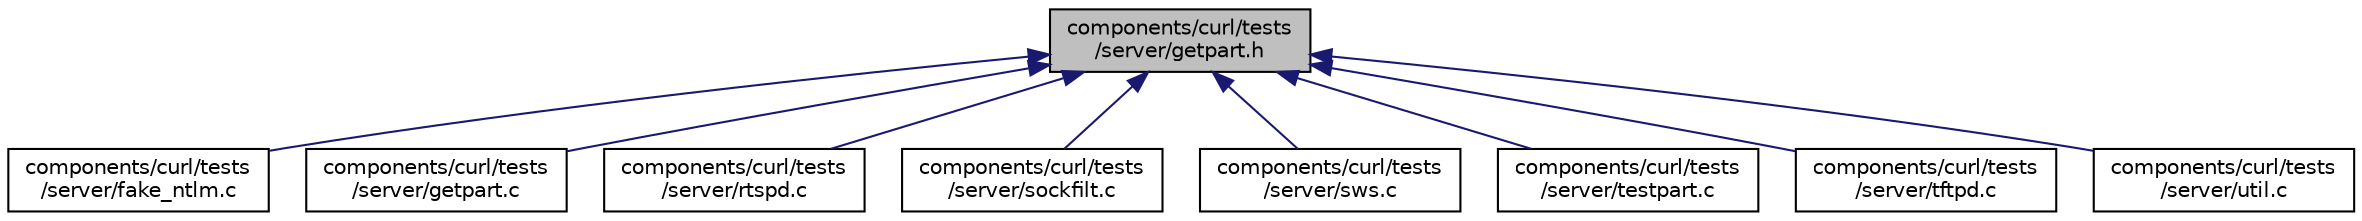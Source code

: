 digraph "components/curl/tests/server/getpart.h"
{
  edge [fontname="Helvetica",fontsize="10",labelfontname="Helvetica",labelfontsize="10"];
  node [fontname="Helvetica",fontsize="10",shape=record];
  Node22 [label="components/curl/tests\l/server/getpart.h",height=0.2,width=0.4,color="black", fillcolor="grey75", style="filled", fontcolor="black"];
  Node22 -> Node23 [dir="back",color="midnightblue",fontsize="10",style="solid",fontname="Helvetica"];
  Node23 [label="components/curl/tests\l/server/fake_ntlm.c",height=0.2,width=0.4,color="black", fillcolor="white", style="filled",URL="$fake__ntlm_8c.html"];
  Node22 -> Node24 [dir="back",color="midnightblue",fontsize="10",style="solid",fontname="Helvetica"];
  Node24 [label="components/curl/tests\l/server/getpart.c",height=0.2,width=0.4,color="black", fillcolor="white", style="filled",URL="$getpart_8c.html"];
  Node22 -> Node25 [dir="back",color="midnightblue",fontsize="10",style="solid",fontname="Helvetica"];
  Node25 [label="components/curl/tests\l/server/rtspd.c",height=0.2,width=0.4,color="black", fillcolor="white", style="filled",URL="$rtspd_8c.html"];
  Node22 -> Node26 [dir="back",color="midnightblue",fontsize="10",style="solid",fontname="Helvetica"];
  Node26 [label="components/curl/tests\l/server/sockfilt.c",height=0.2,width=0.4,color="black", fillcolor="white", style="filled",URL="$sockfilt_8c.html"];
  Node22 -> Node27 [dir="back",color="midnightblue",fontsize="10",style="solid",fontname="Helvetica"];
  Node27 [label="components/curl/tests\l/server/sws.c",height=0.2,width=0.4,color="black", fillcolor="white", style="filled",URL="$sws_8c.html"];
  Node22 -> Node28 [dir="back",color="midnightblue",fontsize="10",style="solid",fontname="Helvetica"];
  Node28 [label="components/curl/tests\l/server/testpart.c",height=0.2,width=0.4,color="black", fillcolor="white", style="filled",URL="$testpart_8c.html"];
  Node22 -> Node29 [dir="back",color="midnightblue",fontsize="10",style="solid",fontname="Helvetica"];
  Node29 [label="components/curl/tests\l/server/tftpd.c",height=0.2,width=0.4,color="black", fillcolor="white", style="filled",URL="$tftpd_8c.html"];
  Node22 -> Node30 [dir="back",color="midnightblue",fontsize="10",style="solid",fontname="Helvetica"];
  Node30 [label="components/curl/tests\l/server/util.c",height=0.2,width=0.4,color="black", fillcolor="white", style="filled",URL="$util_8c.html"];
}
